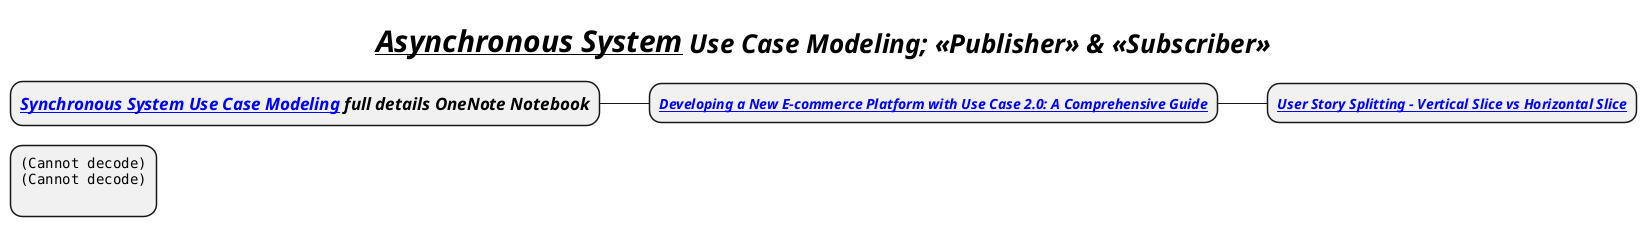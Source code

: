 @startmindmap
title =<b><i><u>Asynchronous System</u> Use Case Modeling; <<Publisher>> & <<Subscriber>>
* ===<b><i>[[docs/3-programming-languages/Venkat-Subramaniam/synchronous-system-use-case-modeling-full-details.puml Synchronous System Use Case Modeling]] full details OneNote Notebook
** <b><i>[[https://guides.visual-paradigm.com/developing-a-new-e-commerce-platform-with-use-case-2-0-a-comprehensive-guide/ Developing a New E-commerce Platform with Use Case 2.0: A Comprehensive Guide]]
*** <b><i>[[https://www.visual-paradigm.com/scrum/user-story-splitting-vertical-slice-vs-horizontal-slice/ User Story Splitting - Vertical Slice vs Horizontal Slice]]

*:<img:images/img_206.png{scale=.7}>
<img:images/img_207.png{scale=.807}>
;
@endmindmap
